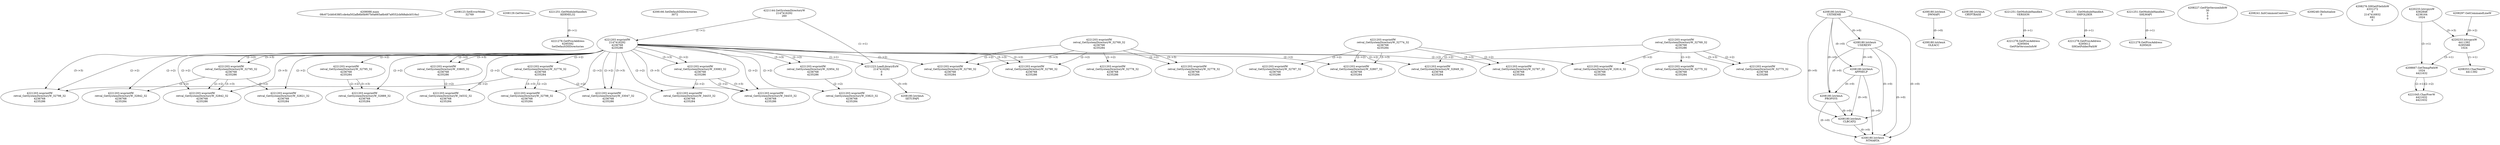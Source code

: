 // Global SCDG with merge call
digraph {
	0 [label="4208088.main
08c672cbfc638f1cde4a502afb6b0b907b0a665a6b487a9552cbf48abcb516a1"]
	1 [label="4208123.SetErrorMode
32769"]
	2 [label="4208129.GetVersion
"]
	3 [label="4221251.GetModuleHandleA
KERNEL32"]
	4 [label="4221278.GetProcAddress
6295592
SetDefaultDllDirectories"]
	3 -> 4 [label="(0-->1)"]
	5 [label="4208166.SetDefaultDllDirectories
3072"]
	6 [label="4221144.GetSystemDirectoryW
2147416292
260"]
	7 [label="4221203.wsprintfW
2147416292
4236768
4235286"]
	6 -> 7 [label="(1-->1)"]
	8 [label="4221223.LoadLibraryExW
2147416292
0
8"]
	6 -> 8 [label="(1-->1)"]
	7 -> 8 [label="(1-->1)"]
	9 [label="4208180.lstrlenA
UXTHEME"]
	10 [label="4208180.lstrlenA
USERENV"]
	9 -> 10 [label="(0-->0)"]
	11 [label="4208180.lstrlenA
SETUPAPI"]
	8 -> 11 [label="(3-->0)"]
	12 [label="4208180.lstrlenA
APPHELP"]
	9 -> 12 [label="(0-->0)"]
	10 -> 12 [label="(0-->0)"]
	13 [label="4208180.lstrlenA
PROPSYS"]
	9 -> 13 [label="(0-->0)"]
	10 -> 13 [label="(0-->0)"]
	12 -> 13 [label="(0-->0)"]
	14 [label="4208180.lstrlenA
DWMAPI"]
	15 [label="4208180.lstrlenA
CRYPTBASE"]
	16 [label="4208180.lstrlenA
OLEACC"]
	14 -> 16 [label="(0-->0)"]
	17 [label="4208180.lstrlenA
CLBCATQ"]
	9 -> 17 [label="(0-->0)"]
	10 -> 17 [label="(0-->0)"]
	12 -> 17 [label="(0-->0)"]
	13 -> 17 [label="(0-->0)"]
	18 [label="4221203.wsprintfW
retval_GetSystemDirectoryW_33805_32
4236768
4235286"]
	7 -> 18 [label="(2-->2)"]
	7 -> 18 [label="(3-->3)"]
	19 [label="4221203.wsprintfW
retval_GetSystemDirectoryW_34532_32
4236768
4235284"]
	7 -> 19 [label="(2-->2)"]
	18 -> 19 [label="(2-->2)"]
	20 [label="4221203.wsprintfW
retval_GetSystemDirectoryW_32776_32
4236768
4235284"]
	7 -> 20 [label="(2-->2)"]
	21 [label="4221203.wsprintfW
retval_GetSystemDirectoryW_33047_32
4236768
4235286"]
	7 -> 21 [label="(2-->2)"]
	20 -> 21 [label="(2-->2)"]
	7 -> 21 [label="(3-->3)"]
	22 [label="4221203.wsprintfW
retval_GetSystemDirectoryW_33083_32
4236768
4235286"]
	7 -> 22 [label="(2-->2)"]
	7 -> 22 [label="(3-->3)"]
	23 [label="4221203.wsprintfW
retval_GetSystemDirectoryW_34433_32
4236768
4235284"]
	7 -> 23 [label="(2-->2)"]
	22 -> 23 [label="(2-->2)"]
	24 [label="4208180.lstrlenA
NTMARTA"]
	9 -> 24 [label="(0-->0)"]
	10 -> 24 [label="(0-->0)"]
	12 -> 24 [label="(0-->0)"]
	13 -> 24 [label="(0-->0)"]
	17 -> 24 [label="(0-->0)"]
	25 [label="4221251.GetModuleHandleA
VERSION"]
	26 [label="4221278.GetProcAddress
6295604
GetFileVersionInfoW"]
	25 -> 26 [label="(0-->1)"]
	27 [label="4221251.GetModuleHandleA
SHFOLDER"]
	28 [label="4221278.GetProcAddress
6295612
SHGetFolderPathW"]
	27 -> 28 [label="(0-->1)"]
	29 [label="4221251.GetModuleHandleA
SHLWAPI"]
	30 [label="4221278.GetProcAddress
6295620
"]
	29 -> 30 [label="(0-->1)"]
	31 [label="4208227.GetFileVersionInfoW
30
0
0
0"]
	32 [label="4208241.InitCommonControls
"]
	33 [label="4208248.OleInitialize
0"]
	34 [label="4208276.SHGetFileInfoW
4331272
0
2147416932
692
0"]
	35 [label="4220233.lstrcpynW
4362848
4236164
1024"]
	36 [label="4208297.GetCommandLineW
"]
	37 [label="4220233.lstrcpynW
4411392
6295588
1024"]
	36 -> 37 [label="(0-->2)"]
	35 -> 37 [label="(3-->3)"]
	38 [label="4208353.CharNextW
4411392"]
	37 -> 38 [label="(1-->1)"]
	39 [label="4208667.GetTempPathW
1024
4421632"]
	35 -> 39 [label="(3-->1)"]
	37 -> 39 [label="(3-->1)"]
	40 [label="4221045.CharPrevW
4421632
4421632"]
	39 -> 40 [label="(2-->1)"]
	39 -> 40 [label="(2-->2)"]
	41 [label="4221203.wsprintfW
retval_GetSystemDirectoryW_34433_32
4236768
4235286"]
	7 -> 41 [label="(2-->2)"]
	22 -> 41 [label="(2-->2)"]
	7 -> 41 [label="(3-->3)"]
	22 -> 41 [label="(3-->3)"]
	42 [label="4221203.wsprintfW
retval_GetSystemDirectoryW_32954_32
4236768
4235286"]
	7 -> 42 [label="(2-->2)"]
	7 -> 42 [label="(3-->3)"]
	43 [label="4221203.wsprintfW
retval_GetSystemDirectoryW_33823_32
4236768
4235284"]
	7 -> 43 [label="(2-->2)"]
	42 -> 43 [label="(2-->2)"]
	44 [label="4221203.wsprintfW
retval_GetSystemDirectoryW_32769_32
4236768
4235284"]
	45 [label="4221203.wsprintfW
retval_GetSystemDirectoryW_32778_32
4236768
4235286"]
	44 -> 45 [label="(2-->2)"]
	46 [label="4221203.wsprintfW
retval_GetSystemDirectoryW_32769_32
4236768
4235286"]
	47 [label="4221203.wsprintfW
retval_GetSystemDirectoryW_32775_32
4236768
4235286"]
	46 -> 47 [label="(2-->2)"]
	46 -> 47 [label="(3-->3)"]
	48 [label="4221203.wsprintfW
retval_GetSystemDirectoryW_32790_32
4236768
4235286"]
	7 -> 48 [label="(2-->2)"]
	44 -> 48 [label="(2-->2)"]
	7 -> 48 [label="(3-->3)"]
	49 [label="4221203.wsprintfW
retval_GetSystemDirectoryW_32774_32
4236768
4235284"]
	50 [label="4221203.wsprintfW
retval_GetSystemDirectoryW_32787_32
4236768
4235284"]
	49 -> 50 [label="(2-->2)"]
	49 -> 50 [label="(3-->3)"]
	51 [label="4221203.wsprintfW
retval_GetSystemDirectoryW_32798_32
4236768
4235284"]
	7 -> 51 [label="(2-->2)"]
	20 -> 51 [label="(2-->2)"]
	20 -> 51 [label="(3-->3)"]
	52 [label="4221203.wsprintfW
retval_GetSystemDirectoryW_32778_32
4236768
4235284"]
	44 -> 52 [label="(2-->2)"]
	44 -> 52 [label="(3-->3)"]
	53 [label="4221203.wsprintfW
retval_GetSystemDirectoryW_32807_32
4236768
4235284"]
	7 -> 53 [label="(2-->2)"]
	49 -> 53 [label="(2-->2)"]
	49 -> 53 [label="(3-->3)"]
	54 [label="4221203.wsprintfW
retval_GetSystemDirectoryW_32787_32
4236768
4235286"]
	49 -> 54 [label="(2-->2)"]
	55 [label="4221203.wsprintfW
retval_GetSystemDirectoryW_32798_32
4236768
4235286"]
	7 -> 55 [label="(2-->2)"]
	20 -> 55 [label="(2-->2)"]
	7 -> 55 [label="(3-->3)"]
	56 [label="4221203.wsprintfW
retval_GetSystemDirectoryW_32775_32
4236768
4235284"]
	46 -> 56 [label="(2-->2)"]
	57 [label="4221203.wsprintfW
retval_GetSystemDirectoryW_32795_32
4236768
4235286"]
	7 -> 57 [label="(2-->2)"]
	7 -> 57 [label="(3-->3)"]
	58 [label="4221203.wsprintfW
retval_GetSystemDirectoryW_32842_32
4236768
4235286"]
	7 -> 58 [label="(2-->2)"]
	57 -> 58 [label="(2-->2)"]
	7 -> 58 [label="(3-->3)"]
	57 -> 58 [label="(3-->3)"]
	59 [label="4221203.wsprintfW
retval_GetSystemDirectoryW_32790_32
4236768
4235284"]
	7 -> 59 [label="(2-->2)"]
	44 -> 59 [label="(2-->2)"]
	44 -> 59 [label="(3-->3)"]
	60 [label="4221203.wsprintfW
retval_GetSystemDirectoryW_32842_32
4236768
4235284"]
	7 -> 60 [label="(2-->2)"]
	57 -> 60 [label="(2-->2)"]
	61 [label="4221203.wsprintfW
retval_GetSystemDirectoryW_32821_32
4236768
4235284"]
	7 -> 61 [label="(2-->2)"]
	57 -> 61 [label="(2-->2)"]
	62 [label="4221203.wsprintfW
retval_GetSystemDirectoryW_32849_32
4236768
4235284"]
	7 -> 62 [label="(2-->2)"]
	46 -> 62 [label="(2-->2)"]
	63 [label="4221203.wsprintfW
retval_GetSystemDirectoryW_32814_32
4236768
4235284"]
	7 -> 63 [label="(2-->2)"]
	46 -> 63 [label="(2-->2)"]
	64 [label="4221203.wsprintfW
retval_GetSystemDirectoryW_32795_32
4236768
4235284"]
	7 -> 64 [label="(2-->2)"]
	65 [label="4221203.wsprintfW
retval_GetSystemDirectoryW_32889_32
4236768
4235284"]
	7 -> 65 [label="(2-->2)"]
	64 -> 65 [label="(2-->2)"]
	64 -> 65 [label="(3-->3)"]
}
